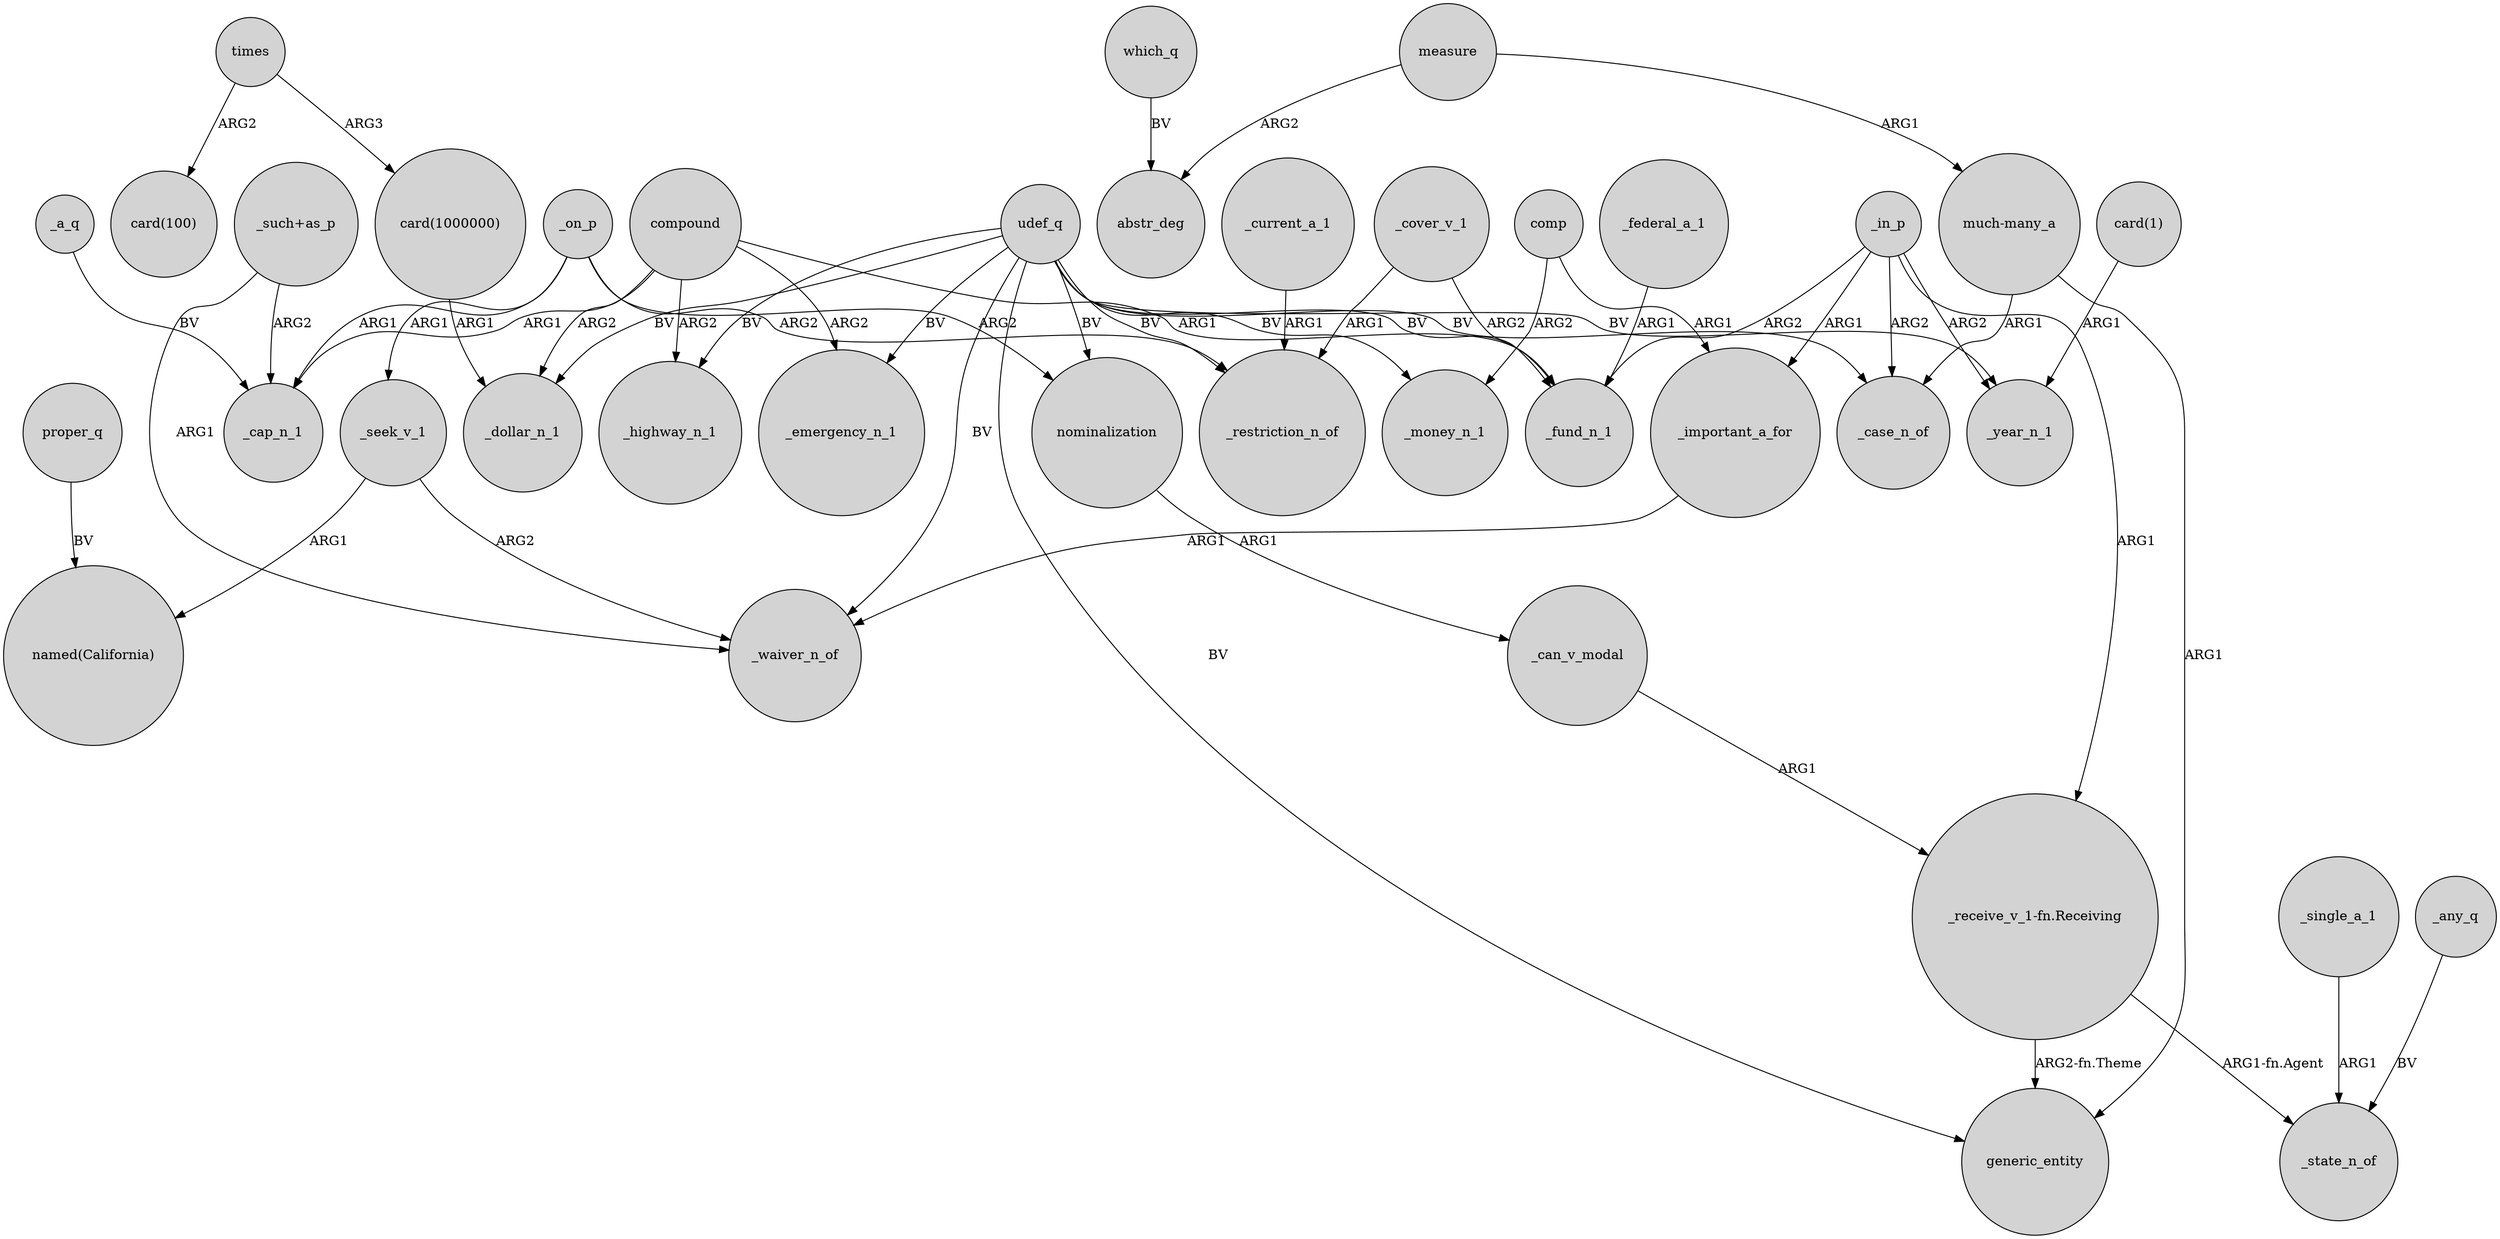 digraph {
	node [shape=circle style=filled]
	_on_p -> _restriction_n_of [label=ARG2]
	compound -> _emergency_n_1 [label=ARG2]
	"card(1000000)" -> _dollar_n_1 [label=ARG1]
	udef_q -> _money_n_1 [label=BV]
	udef_q -> _highway_n_1 [label=BV]
	_on_p -> _cap_n_1 [label=ARG1]
	measure -> abstr_deg [label=ARG2]
	_in_p -> _year_n_1 [label=ARG2]
	udef_q -> generic_entity [label=BV]
	_in_p -> _important_a_for [label=ARG1]
	times -> "card(100)" [label=ARG2]
	_important_a_for -> _waiver_n_of [label=ARG1]
	"_such+as_p" -> _cap_n_1 [label=ARG2]
	"much-many_a" -> generic_entity [label=ARG1]
	_on_p -> nominalization [label=ARG2]
	comp -> _money_n_1 [label=ARG2]
	udef_q -> _waiver_n_of [label=BV]
	proper_q -> "named(California)" [label=BV]
	compound -> _highway_n_1 [label=ARG2]
	udef_q -> _restriction_n_of [label=BV]
	"_receive_v_1-fn.Receiving" -> _state_n_of [label="ARG1-fn.Agent"]
	_on_p -> _seek_v_1 [label=ARG1]
	"_such+as_p" -> _waiver_n_of [label=ARG1]
	_in_p -> _fund_n_1 [label=ARG2]
	_cover_v_1 -> _fund_n_1 [label=ARG2]
	times -> "card(1000000)" [label=ARG3]
	compound -> _cap_n_1 [label=ARG1]
	_single_a_1 -> _state_n_of [label=ARG1]
	nominalization -> _can_v_modal [label=ARG1]
	"much-many_a" -> _case_n_of [label=ARG1]
	udef_q -> _emergency_n_1 [label=BV]
	_cover_v_1 -> _restriction_n_of [label=ARG1]
	which_q -> abstr_deg [label=BV]
	udef_q -> _fund_n_1 [label=BV]
	udef_q -> nominalization [label=BV]
	_in_p -> "_receive_v_1-fn.Receiving" [label=ARG1]
	_can_v_modal -> "_receive_v_1-fn.Receiving" [label=ARG1]
	_seek_v_1 -> _waiver_n_of [label=ARG2]
	_in_p -> _case_n_of [label=ARG2]
	_current_a_1 -> _restriction_n_of [label=ARG1]
	_seek_v_1 -> "named(California)" [label=ARG1]
	"card(1)" -> _year_n_1 [label=ARG1]
	udef_q -> _year_n_1 [label=BV]
	_federal_a_1 -> _fund_n_1 [label=ARG1]
	_a_q -> _cap_n_1 [label=BV]
	comp -> _important_a_for [label=ARG1]
	udef_q -> _dollar_n_1 [label=BV]
	udef_q -> _case_n_of [label=BV]
	measure -> "much-many_a" [label=ARG1]
	compound -> _dollar_n_1 [label=ARG2]
	"_receive_v_1-fn.Receiving" -> generic_entity [label="ARG2-fn.Theme"]
	_any_q -> _state_n_of [label=BV]
	compound -> _fund_n_1 [label=ARG1]
}
